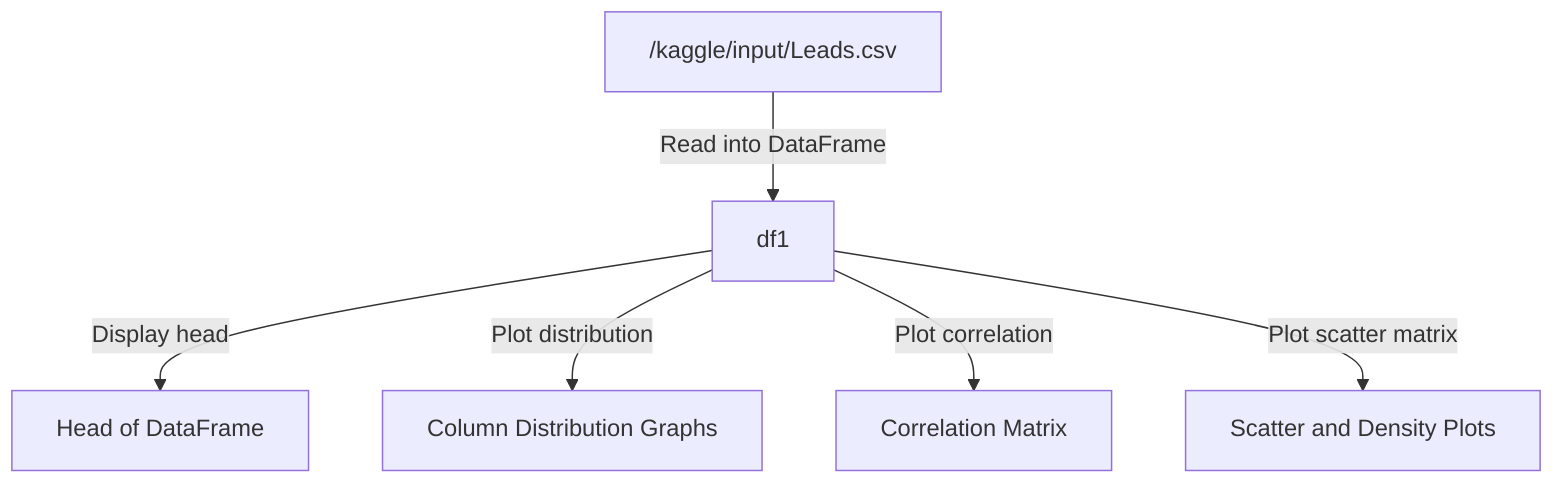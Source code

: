 flowchart TD
    A["/kaggle/input/Leads.csv"] --> |"Read into DataFrame"| B[df1]
    B --> |"Display head"| C[Head of DataFrame]
    B --> |"Plot distribution"| D[Column Distribution Graphs]
    B --> |"Plot correlation"| E[Correlation Matrix]
    B --> |"Plot scatter matrix"| F[Scatter and Density Plots]
    %% A: CSV file containing Leads data, likely related to customer interactions or marketing leads.
    %% B: Pandas DataFrame storing the first 1000 rows of Leads.csv for analysis.
    %% C: Displaying first 5 rows for initial understanding of the data.
    %% D: Plotting distribution of columns for exploratory data analysis.
    %% E: Visualizing correlation matrix to understand relationships between features.
    %% F: Scatter and density plots for examining data distributions and relationships.